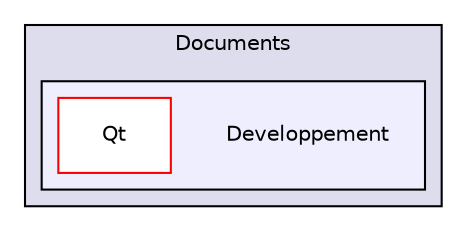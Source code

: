 digraph "C:/Users/Juanpa/Documents/Developpement" {
  compound=true
  node [ fontsize="10", fontname="Helvetica"];
  edge [ labelfontsize="10", labelfontname="Helvetica"];
  subgraph clusterdir_28bcc82f41ca35d00acb2ac758b12169 {
    graph [ bgcolor="#ddddee", pencolor="black", label="Documents" fontname="Helvetica", fontsize="10", URL="dir_28bcc82f41ca35d00acb2ac758b12169.html"]
  subgraph clusterdir_215ad6aa8940ad09395b5b38ac0209a3 {
    graph [ bgcolor="#eeeeff", pencolor="black", label="" URL="dir_215ad6aa8940ad09395b5b38ac0209a3.html"];
    dir_215ad6aa8940ad09395b5b38ac0209a3 [shape=plaintext label="Developpement"];
    dir_2d63bc83ac74a0f20abbf71ed94be2e9 [shape=box label="Qt" color="red" fillcolor="white" style="filled" URL="dir_2d63bc83ac74a0f20abbf71ed94be2e9.html"];
  }
  }
}
